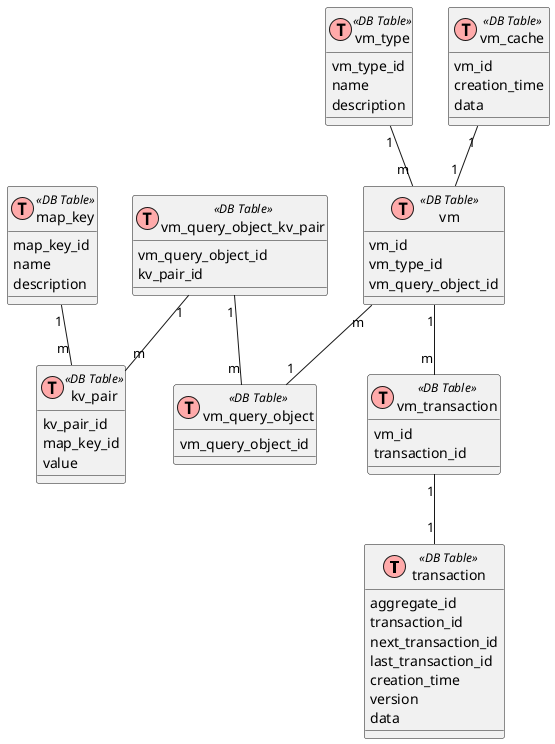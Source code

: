 @startuml
!define TABLE (T, #FFAAAA) DB Table

class transaction <<TABLE>>
transaction : aggregate_id
transaction : transaction_id
transaction : next_transaction_id
transaction : last_transaction_id
transaction : creation_time
transaction : version
transaction : data

class vm_type <<TABLE>>
vm_type : vm_type_id
vm_type : name
vm_type : description

class vm <<TABLE>>
vm : vm_id
vm : vm_type_id
vm : vm_query_object_id

class vm_cache <<TABLE>>
vm_cache : vm_id
vm_cache : creation_time
vm_cache : data

class vm_query_object <<TABLE>>
vm_query_object : vm_query_object_id

class vm_query_object_kv_pair <<TABLE>>
vm_query_object_kv_pair : vm_query_object_id
vm_query_object_kv_pair : kv_pair_id

class kv_pair <<TABLE>>
kv_pair : kv_pair_id
kv_pair : map_key_id
kv_pair : value

class map_key <<TABLE>>
map_key : map_key_id
map_key : name
map_key : description

class vm_transaction <<TABLE>>
vm_transaction : vm_id
vm_transaction : transaction_id

vm "m" -- "1" vm_query_object
vm_type "1" -- "m" vm
vm "1" -- "m" vm_transaction
vm_transaction "1" -- "1" transaction
vm_cache "1" -- "1" vm
vm_query_object_kv_pair "1" -- "m" vm_query_object
vm_query_object_kv_pair "1" -- "m" kv_pair
map_key "1" -- "m" kv_pair
@enduml
